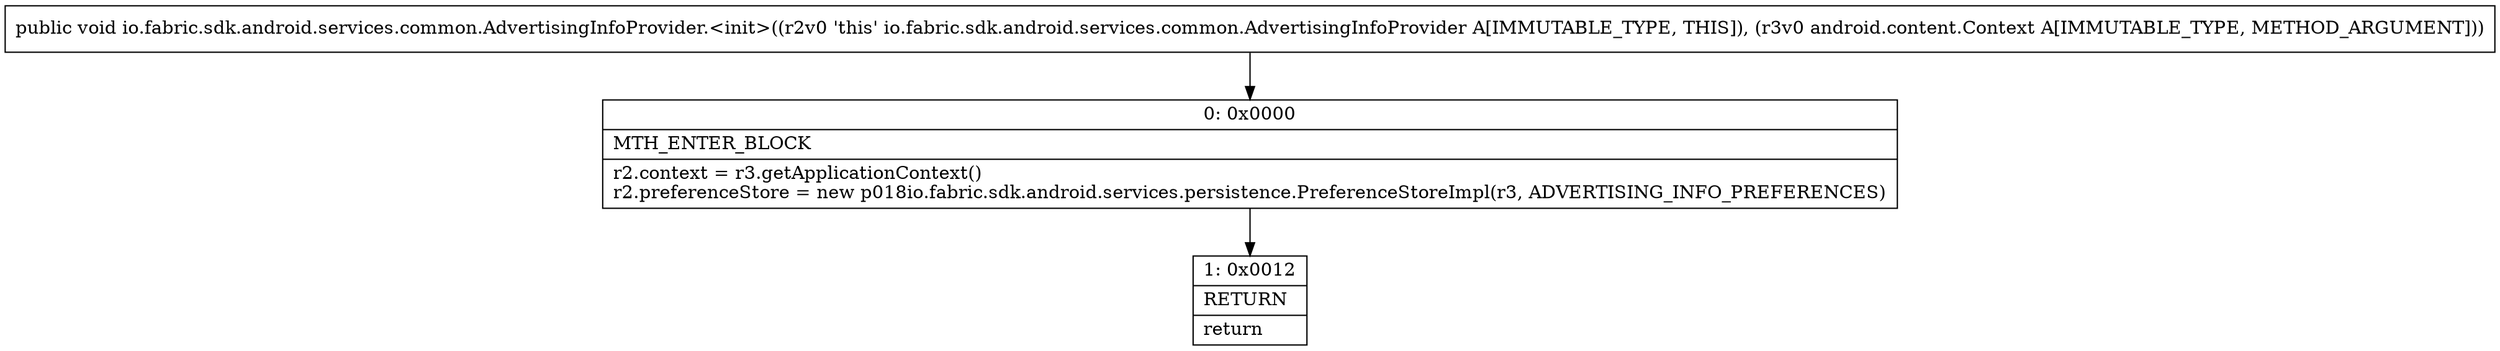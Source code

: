 digraph "CFG forio.fabric.sdk.android.services.common.AdvertisingInfoProvider.\<init\>(Landroid\/content\/Context;)V" {
Node_0 [shape=record,label="{0\:\ 0x0000|MTH_ENTER_BLOCK\l|r2.context = r3.getApplicationContext()\lr2.preferenceStore = new p018io.fabric.sdk.android.services.persistence.PreferenceStoreImpl(r3, ADVERTISING_INFO_PREFERENCES)\l}"];
Node_1 [shape=record,label="{1\:\ 0x0012|RETURN\l|return\l}"];
MethodNode[shape=record,label="{public void io.fabric.sdk.android.services.common.AdvertisingInfoProvider.\<init\>((r2v0 'this' io.fabric.sdk.android.services.common.AdvertisingInfoProvider A[IMMUTABLE_TYPE, THIS]), (r3v0 android.content.Context A[IMMUTABLE_TYPE, METHOD_ARGUMENT])) }"];
MethodNode -> Node_0;
Node_0 -> Node_1;
}

